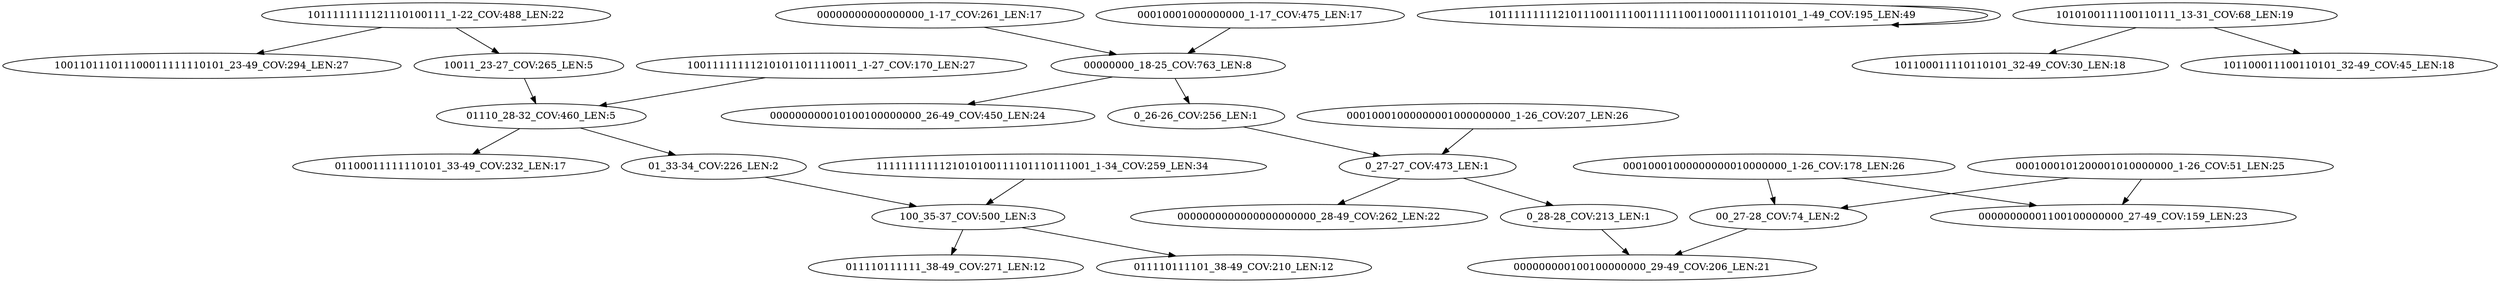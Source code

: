 digraph G {
    "100_35-37_COV:500_LEN:3" -> "011110111111_38-49_COV:271_LEN:12";
    "100_35-37_COV:500_LEN:3" -> "011110111101_38-49_COV:210_LEN:12";
    "00000000_18-25_COV:763_LEN:8" -> "000000000010100100000000_26-49_COV:450_LEN:24";
    "00000000_18-25_COV:763_LEN:8" -> "0_26-26_COV:256_LEN:1";
    "00010001000000001000000000_1-26_COV:207_LEN:26" -> "0_27-27_COV:473_LEN:1";
    "00_27-28_COV:74_LEN:2" -> "000000000100100000000_29-49_COV:206_LEN:21";
    "0_27-27_COV:473_LEN:1" -> "0000000000000000000000_28-49_COV:262_LEN:22";
    "0_27-27_COV:473_LEN:1" -> "0_28-28_COV:213_LEN:1";
    "1011111111121011100111100111111001100011110110101_1-49_COV:195_LEN:49" -> "1011111111121011100111100111111001100011110110101_1-49_COV:195_LEN:49";
    "1010100111100110111_13-31_COV:68_LEN:19" -> "101100011110110101_32-49_COV:30_LEN:18";
    "1010100111100110111_13-31_COV:68_LEN:19" -> "101100011100110101_32-49_COV:45_LEN:18";
    "0001000101200001010000000_1-26_COV:51_LEN:25" -> "00_27-28_COV:74_LEN:2";
    "0001000101200001010000000_1-26_COV:51_LEN:25" -> "00000000001100100000000_27-49_COV:159_LEN:23";
    "1011111111121110100111_1-22_COV:488_LEN:22" -> "100110111011100011111110101_23-49_COV:294_LEN:27";
    "1011111111121110100111_1-22_COV:488_LEN:22" -> "10011_23-27_COV:265_LEN:5";
    "01110_28-32_COV:460_LEN:5" -> "01100011111110101_33-49_COV:232_LEN:17";
    "01110_28-32_COV:460_LEN:5" -> "01_33-34_COV:226_LEN:2";
    "01_33-34_COV:226_LEN:2" -> "100_35-37_COV:500_LEN:3";
    "100111111112101011011110011_1-27_COV:170_LEN:27" -> "01110_28-32_COV:460_LEN:5";
    "00000000000000000_1-17_COV:261_LEN:17" -> "00000000_18-25_COV:763_LEN:8";
    "00010001000000000010000000_1-26_COV:178_LEN:26" -> "00_27-28_COV:74_LEN:2";
    "00010001000000000010000000_1-26_COV:178_LEN:26" -> "00000000001100100000000_27-49_COV:159_LEN:23";
    "00010001000000000_1-17_COV:475_LEN:17" -> "00000000_18-25_COV:763_LEN:8";
    "1111111111121010100111101110111001_1-34_COV:259_LEN:34" -> "100_35-37_COV:500_LEN:3";
    "0_28-28_COV:213_LEN:1" -> "000000000100100000000_29-49_COV:206_LEN:21";
    "0_26-26_COV:256_LEN:1" -> "0_27-27_COV:473_LEN:1";
    "10011_23-27_COV:265_LEN:5" -> "01110_28-32_COV:460_LEN:5";
}
